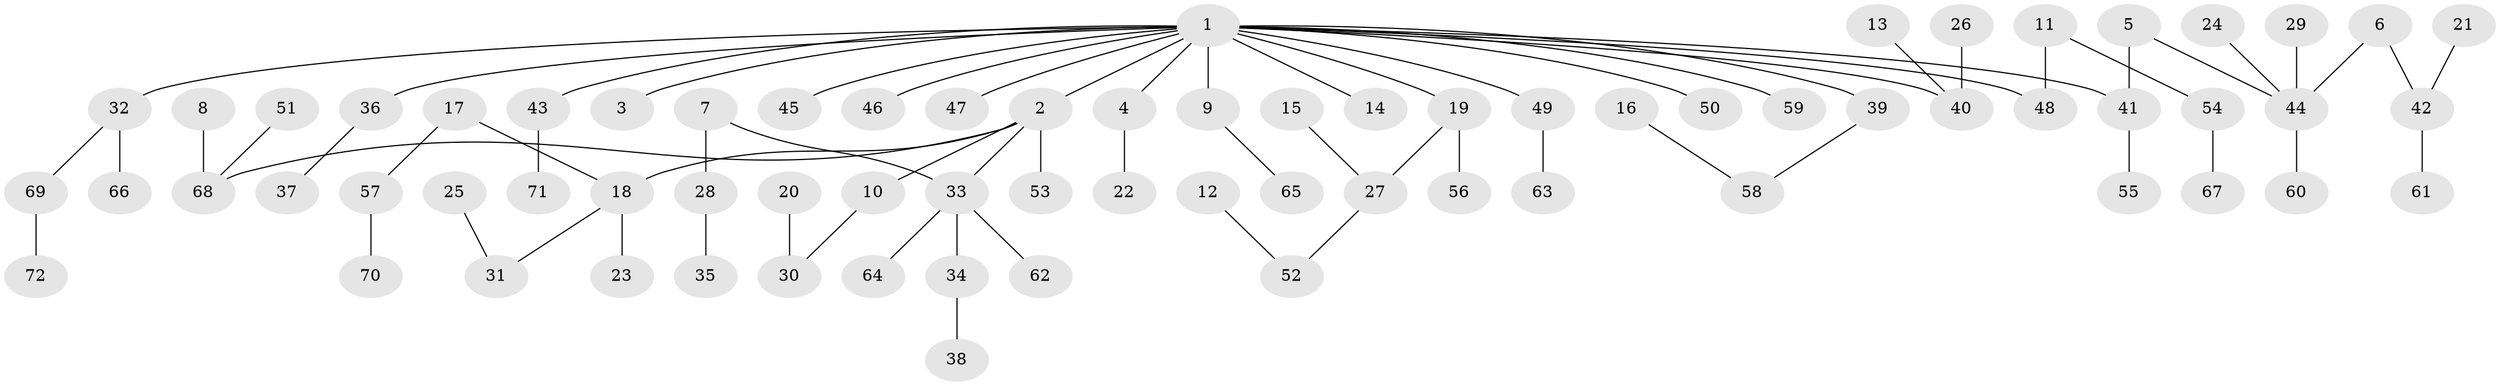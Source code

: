 // original degree distribution, {5: 0.013888888888888888, 9: 0.006944444444444444, 8: 0.006944444444444444, 3: 0.1388888888888889, 4: 0.06944444444444445, 6: 0.006944444444444444, 2: 0.2638888888888889, 1: 0.4861111111111111, 7: 0.006944444444444444}
// Generated by graph-tools (version 1.1) at 2025/26/03/09/25 03:26:28]
// undirected, 72 vertices, 71 edges
graph export_dot {
graph [start="1"]
  node [color=gray90,style=filled];
  1;
  2;
  3;
  4;
  5;
  6;
  7;
  8;
  9;
  10;
  11;
  12;
  13;
  14;
  15;
  16;
  17;
  18;
  19;
  20;
  21;
  22;
  23;
  24;
  25;
  26;
  27;
  28;
  29;
  30;
  31;
  32;
  33;
  34;
  35;
  36;
  37;
  38;
  39;
  40;
  41;
  42;
  43;
  44;
  45;
  46;
  47;
  48;
  49;
  50;
  51;
  52;
  53;
  54;
  55;
  56;
  57;
  58;
  59;
  60;
  61;
  62;
  63;
  64;
  65;
  66;
  67;
  68;
  69;
  70;
  71;
  72;
  1 -- 2 [weight=1.0];
  1 -- 3 [weight=1.0];
  1 -- 4 [weight=1.0];
  1 -- 9 [weight=1.0];
  1 -- 14 [weight=1.0];
  1 -- 19 [weight=1.0];
  1 -- 32 [weight=1.0];
  1 -- 36 [weight=1.0];
  1 -- 39 [weight=1.0];
  1 -- 40 [weight=1.0];
  1 -- 41 [weight=1.0];
  1 -- 43 [weight=1.0];
  1 -- 45 [weight=1.0];
  1 -- 46 [weight=1.0];
  1 -- 47 [weight=1.0];
  1 -- 48 [weight=1.0];
  1 -- 49 [weight=1.0];
  1 -- 50 [weight=1.0];
  1 -- 59 [weight=1.0];
  2 -- 10 [weight=1.0];
  2 -- 18 [weight=1.0];
  2 -- 33 [weight=1.0];
  2 -- 53 [weight=1.0];
  2 -- 68 [weight=1.0];
  4 -- 22 [weight=1.0];
  5 -- 41 [weight=1.0];
  5 -- 44 [weight=1.0];
  6 -- 42 [weight=1.0];
  6 -- 44 [weight=1.0];
  7 -- 28 [weight=1.0];
  7 -- 33 [weight=1.0];
  8 -- 68 [weight=1.0];
  9 -- 65 [weight=1.0];
  10 -- 30 [weight=1.0];
  11 -- 48 [weight=1.0];
  11 -- 54 [weight=1.0];
  12 -- 52 [weight=1.0];
  13 -- 40 [weight=1.0];
  15 -- 27 [weight=1.0];
  16 -- 58 [weight=1.0];
  17 -- 18 [weight=1.0];
  17 -- 57 [weight=1.0];
  18 -- 23 [weight=1.0];
  18 -- 31 [weight=1.0];
  19 -- 27 [weight=1.0];
  19 -- 56 [weight=1.0];
  20 -- 30 [weight=1.0];
  21 -- 42 [weight=1.0];
  24 -- 44 [weight=1.0];
  25 -- 31 [weight=1.0];
  26 -- 40 [weight=1.0];
  27 -- 52 [weight=1.0];
  28 -- 35 [weight=1.0];
  29 -- 44 [weight=1.0];
  32 -- 66 [weight=1.0];
  32 -- 69 [weight=1.0];
  33 -- 34 [weight=1.0];
  33 -- 62 [weight=1.0];
  33 -- 64 [weight=1.0];
  34 -- 38 [weight=1.0];
  36 -- 37 [weight=1.0];
  39 -- 58 [weight=1.0];
  41 -- 55 [weight=1.0];
  42 -- 61 [weight=1.0];
  43 -- 71 [weight=1.0];
  44 -- 60 [weight=1.0];
  49 -- 63 [weight=1.0];
  51 -- 68 [weight=1.0];
  54 -- 67 [weight=1.0];
  57 -- 70 [weight=1.0];
  69 -- 72 [weight=1.0];
}
